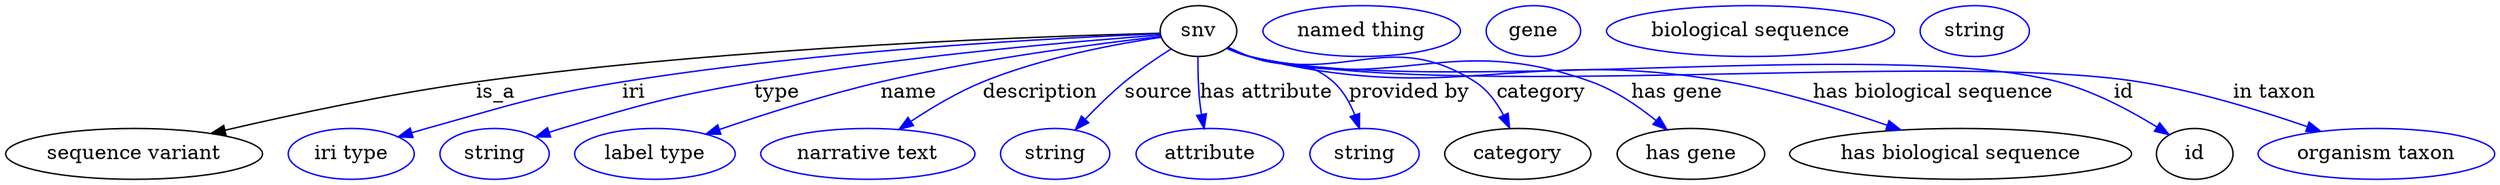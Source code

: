 digraph {
	graph [bb="0,0,1750.5,123"];
	node [label="\N"];
	snv	[height=0.5,
		label=snv,
		pos="838.34,105",
		width=0.75];
	"sequence variant"	[height=0.5,
		pos="90.342,18",
		width=2.5095];
	snv -> "sequence variant"	[label=is_a,
		lp="347.34,61.5",
		pos="e,144.99,32.428 811.39,103.4 735.7,101.44 514.89,93.855 333.34,69 272.26,60.637 203.51,45.995 154.77,34.709"];
	iri	[color=blue,
		height=0.5,
		label="iri type",
		pos="243.34,18",
		width=1.2277];
	snv -> iri	[color=blue,
		label=iri,
		lp="442.34,61.5",
		pos="e,276.74,29.804 811.22,103.05 745.94,100.48 575.05,91.909 434.34,69 382.79,60.606 324.93,44.49 286.55,32.818",
		style=solid];
	type	[color=blue,
		height=0.5,
		label=string,
		pos="344.34,18",
		width=1.0652];
	snv -> type	[color=blue,
		label=type,
		lp="543.34,61.5",
		pos="e,373.26,30.019 811.55,102.13 757.51,98.102 631.67,87.453 527.34,69 466.09,58.167 450.9,53.938 391.34,36 388.58,35.167 385.74,34.264 \
382.89,33.322",
		style=solid];
	name	[color=blue,
		height=0.5,
		label="label type",
		pos="457.34,18",
		width=1.5707];
	snv -> name	[color=blue,
		label=name,
		lp="635.34,61.5",
		pos="e,492.99,31.982 811.66,101.13 769.57,96.312 685.34,85.47 615.34,69 576.8,59.932 534.04,46.166 502.74,35.372",
		style=solid];
	description	[color=blue,
		height=0.5,
		label="narrative text",
		pos="607.34,18",
		width=2.0943];
	snv -> description	[color=blue,
		label=description,
		lp="726.84,61.5",
		pos="e,628.72,35.341 811.97,100.69 780.98,96.174 728.45,86.571 686.34,69 669.1,61.805 651.39,50.972 637.12,41.226",
		style=solid];
	source	[color=blue,
		height=0.5,
		label=string,
		pos="739.34,18",
		width=1.0652];
	snv -> source	[color=blue,
		label=source,
		lp="810.34,61.5",
		pos="e,752.9,35.2 818.83,92.337 808.74,85.949 796.46,77.597 786.34,69 777.03,61.085 767.63,51.484 759.71,42.819",
		style=solid];
	"has attribute"	[color=blue,
		height=0.5,
		label=attribute,
		pos="847.34,18",
		width=1.4443];
	snv -> "has attribute"	[color=blue,
		label="has attribute",
		lp="886.34,61.5",
		pos="e,842.73,35.966 837.82,86.814 837.74,77.14 838.01,64.858 839.34,54 839.67,51.309 840.12,48.522 840.64,45.749",
		style=solid];
	"provided by"	[color=blue,
		height=0.5,
		label=string,
		pos="955.34,18",
		width=1.0652];
	snv -> "provided by"	[color=blue,
		label="provided by",
		lp="986.84,61.5",
		pos="e,951.73,36.014 859.44,93.413 864.28,91.16 869.44,88.893 874.34,87 899.92,77.121 912.84,87.205 933.34,69 940.27,62.844 945.12,54.099 \
948.46,45.64",
		style=solid];
	category	[height=0.5,
		pos="1063.3,18",
		width=1.4263];
	snv -> category	[color=blue,
		label=category,
		lp="1079.8,61.5",
		pos="e,1057.6,36.26 858.83,92.911 863.79,90.628 869.16,88.474 874.34,87 942.75,67.554 973.53,107.47 1033.3,69 1042.1,63.391 1048.6,54.267 \
1053.3,45.338",
		style=solid];
	"has gene"	[height=0.5,
		pos="1184.3,18",
		width=1.4443];
	snv -> "has gene"	[color=blue,
		label="has gene",
		lp="1174.3,61.5",
		pos="e,1167.8,35.133 858.41,92.942 863.47,90.599 869,88.41 874.34,87 978.2,59.609 1014.5,105.91 1115.3,69 1131.8,62.995 1147.7,51.886 \
1160.1,41.661",
		style=solid];
	"has biological sequence"	[height=0.5,
		pos="1374.3,18",
		width=3.34];
	snv -> "has biological sequence"	[color=blue,
		label="has biological sequence",
		lp="1354.8,61.5",
		pos="e,1332.2,34.938 858.39,92.863 863.45,90.522 868.98,88.354 874.34,87 1019.3,50.385 1063.1,94.997 1210.3,69 1248.7,62.224 1290.8,49.297 \
1322.7,38.285",
		style=solid];
	id	[height=0.5,
		pos="1539.3,18",
		width=0.75];
	snv -> id	[color=blue,
		label=id,
		lp="1489.3,61.5",
		pos="e,1521.2,31.61 858.37,92.779 863.43,90.441 868.97,88.295 874.34,87 997.33,57.371 1321,101.02 1443.3,69 1468.3,62.46 1494.2,48.521 \
1512.7,37.018",
		style=solid];
	"in taxon"	[color=blue,
		height=0.5,
		label="organism taxon",
		pos="1667.3,18",
		width=2.3109];
	snv -> "in taxon"	[color=blue,
		label="in taxon",
		lp="1595.3,61.5",
		pos="e,1628.2,33.902 858.37,92.768 863.43,90.43 868.96,88.287 874.34,87 1009.7,54.601 1362.9,91.148 1500.3,69 1541,62.453 1585.5,48.76 \
1618.4,37.357",
		style=solid];
	"named thing_category"	[color=blue,
		height=0.5,
		label="named thing",
		pos="953.34,105",
		width=1.9318];
	"sequence variant_has gene"	[color=blue,
		height=0.5,
		label=gene,
		pos="1074.3,105",
		width=0.92075];
	"sequence variant_has biological sequence"	[color=blue,
		height=0.5,
		label="biological sequence",
		pos="1227.3,105",
		width=2.8164];
	"sequence variant_id"	[color=blue,
		height=0.5,
		label=string,
		pos="1385.3,105",
		width=1.0652];
}
